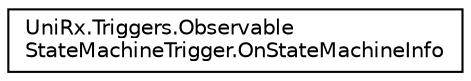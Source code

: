 digraph "Graphical Class Hierarchy"
{
 // LATEX_PDF_SIZE
  edge [fontname="Helvetica",fontsize="10",labelfontname="Helvetica",labelfontsize="10"];
  node [fontname="Helvetica",fontsize="10",shape=record];
  rankdir="LR";
  Node0 [label="UniRx.Triggers.Observable\lStateMachineTrigger.OnStateMachineInfo",height=0.2,width=0.4,color="black", fillcolor="white", style="filled",URL="$class_uni_rx_1_1_triggers_1_1_observable_state_machine_trigger_1_1_on_state_machine_info.html",tooltip=" "];
}
